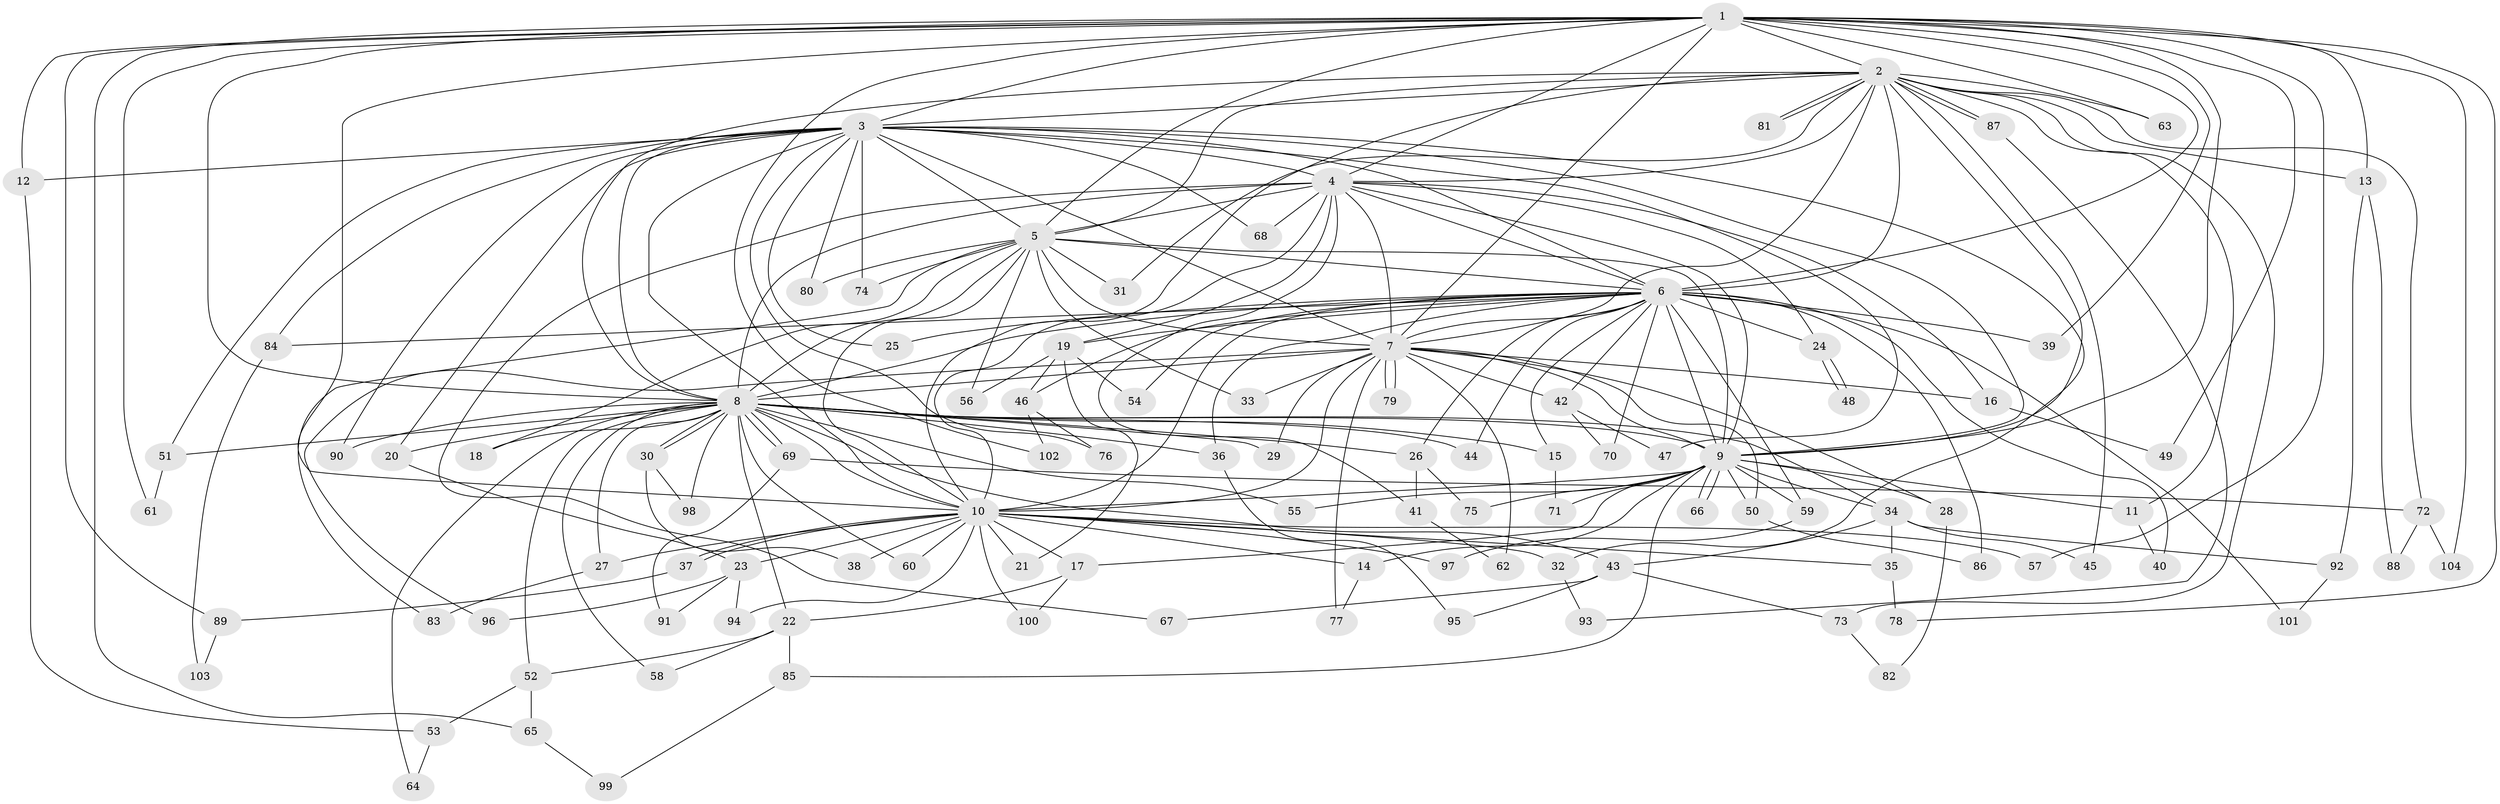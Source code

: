 // Generated by graph-tools (version 1.1) at 2025/44/03/09/25 04:44:44]
// undirected, 104 vertices, 233 edges
graph export_dot {
graph [start="1"]
  node [color=gray90,style=filled];
  1;
  2;
  3;
  4;
  5;
  6;
  7;
  8;
  9;
  10;
  11;
  12;
  13;
  14;
  15;
  16;
  17;
  18;
  19;
  20;
  21;
  22;
  23;
  24;
  25;
  26;
  27;
  28;
  29;
  30;
  31;
  32;
  33;
  34;
  35;
  36;
  37;
  38;
  39;
  40;
  41;
  42;
  43;
  44;
  45;
  46;
  47;
  48;
  49;
  50;
  51;
  52;
  53;
  54;
  55;
  56;
  57;
  58;
  59;
  60;
  61;
  62;
  63;
  64;
  65;
  66;
  67;
  68;
  69;
  70;
  71;
  72;
  73;
  74;
  75;
  76;
  77;
  78;
  79;
  80;
  81;
  82;
  83;
  84;
  85;
  86;
  87;
  88;
  89;
  90;
  91;
  92;
  93;
  94;
  95;
  96;
  97;
  98;
  99;
  100;
  101;
  102;
  103;
  104;
  1 -- 2;
  1 -- 3;
  1 -- 4;
  1 -- 5;
  1 -- 6;
  1 -- 7;
  1 -- 8;
  1 -- 9;
  1 -- 10;
  1 -- 12;
  1 -- 13;
  1 -- 39;
  1 -- 49;
  1 -- 57;
  1 -- 61;
  1 -- 63;
  1 -- 65;
  1 -- 78;
  1 -- 89;
  1 -- 102;
  1 -- 104;
  2 -- 3;
  2 -- 4;
  2 -- 5;
  2 -- 6;
  2 -- 7;
  2 -- 8;
  2 -- 9;
  2 -- 10;
  2 -- 11;
  2 -- 13;
  2 -- 31;
  2 -- 45;
  2 -- 63;
  2 -- 72;
  2 -- 73;
  2 -- 81;
  2 -- 81;
  2 -- 87;
  2 -- 87;
  3 -- 4;
  3 -- 5;
  3 -- 6;
  3 -- 7;
  3 -- 8;
  3 -- 9;
  3 -- 10;
  3 -- 12;
  3 -- 20;
  3 -- 25;
  3 -- 32;
  3 -- 47;
  3 -- 51;
  3 -- 68;
  3 -- 74;
  3 -- 76;
  3 -- 80;
  3 -- 84;
  3 -- 90;
  4 -- 5;
  4 -- 6;
  4 -- 7;
  4 -- 8;
  4 -- 9;
  4 -- 10;
  4 -- 16;
  4 -- 19;
  4 -- 24;
  4 -- 41;
  4 -- 67;
  4 -- 68;
  5 -- 6;
  5 -- 7;
  5 -- 8;
  5 -- 9;
  5 -- 10;
  5 -- 18;
  5 -- 31;
  5 -- 33;
  5 -- 56;
  5 -- 74;
  5 -- 80;
  5 -- 83;
  6 -- 7;
  6 -- 8;
  6 -- 9;
  6 -- 10;
  6 -- 15;
  6 -- 19;
  6 -- 24;
  6 -- 25;
  6 -- 26;
  6 -- 36;
  6 -- 39;
  6 -- 40;
  6 -- 42;
  6 -- 44;
  6 -- 46;
  6 -- 54;
  6 -- 59;
  6 -- 70;
  6 -- 84;
  6 -- 86;
  6 -- 101;
  7 -- 8;
  7 -- 9;
  7 -- 10;
  7 -- 16;
  7 -- 28;
  7 -- 29;
  7 -- 33;
  7 -- 42;
  7 -- 50;
  7 -- 62;
  7 -- 77;
  7 -- 79;
  7 -- 79;
  7 -- 96;
  8 -- 9;
  8 -- 10;
  8 -- 15;
  8 -- 18;
  8 -- 20;
  8 -- 22;
  8 -- 26;
  8 -- 27;
  8 -- 29;
  8 -- 30;
  8 -- 30;
  8 -- 34;
  8 -- 36;
  8 -- 43;
  8 -- 44;
  8 -- 51;
  8 -- 52;
  8 -- 55;
  8 -- 58;
  8 -- 60;
  8 -- 64;
  8 -- 69;
  8 -- 69;
  8 -- 90;
  8 -- 98;
  9 -- 10;
  9 -- 11;
  9 -- 14;
  9 -- 17;
  9 -- 28;
  9 -- 34;
  9 -- 50;
  9 -- 55;
  9 -- 59;
  9 -- 66;
  9 -- 66;
  9 -- 71;
  9 -- 75;
  9 -- 85;
  10 -- 14;
  10 -- 17;
  10 -- 21;
  10 -- 23;
  10 -- 27;
  10 -- 32;
  10 -- 35;
  10 -- 37;
  10 -- 37;
  10 -- 38;
  10 -- 57;
  10 -- 60;
  10 -- 94;
  10 -- 97;
  10 -- 100;
  11 -- 40;
  12 -- 53;
  13 -- 88;
  13 -- 92;
  14 -- 77;
  15 -- 71;
  16 -- 49;
  17 -- 22;
  17 -- 100;
  19 -- 21;
  19 -- 46;
  19 -- 54;
  19 -- 56;
  20 -- 23;
  22 -- 52;
  22 -- 58;
  22 -- 85;
  23 -- 91;
  23 -- 94;
  23 -- 96;
  24 -- 48;
  24 -- 48;
  26 -- 41;
  26 -- 75;
  27 -- 83;
  28 -- 82;
  30 -- 38;
  30 -- 98;
  32 -- 93;
  34 -- 35;
  34 -- 43;
  34 -- 45;
  34 -- 92;
  35 -- 78;
  36 -- 95;
  37 -- 89;
  41 -- 62;
  42 -- 47;
  42 -- 70;
  43 -- 67;
  43 -- 73;
  43 -- 95;
  46 -- 76;
  46 -- 102;
  50 -- 86;
  51 -- 61;
  52 -- 53;
  52 -- 65;
  53 -- 64;
  59 -- 97;
  65 -- 99;
  69 -- 72;
  69 -- 91;
  72 -- 88;
  72 -- 104;
  73 -- 82;
  84 -- 103;
  85 -- 99;
  87 -- 93;
  89 -- 103;
  92 -- 101;
}
